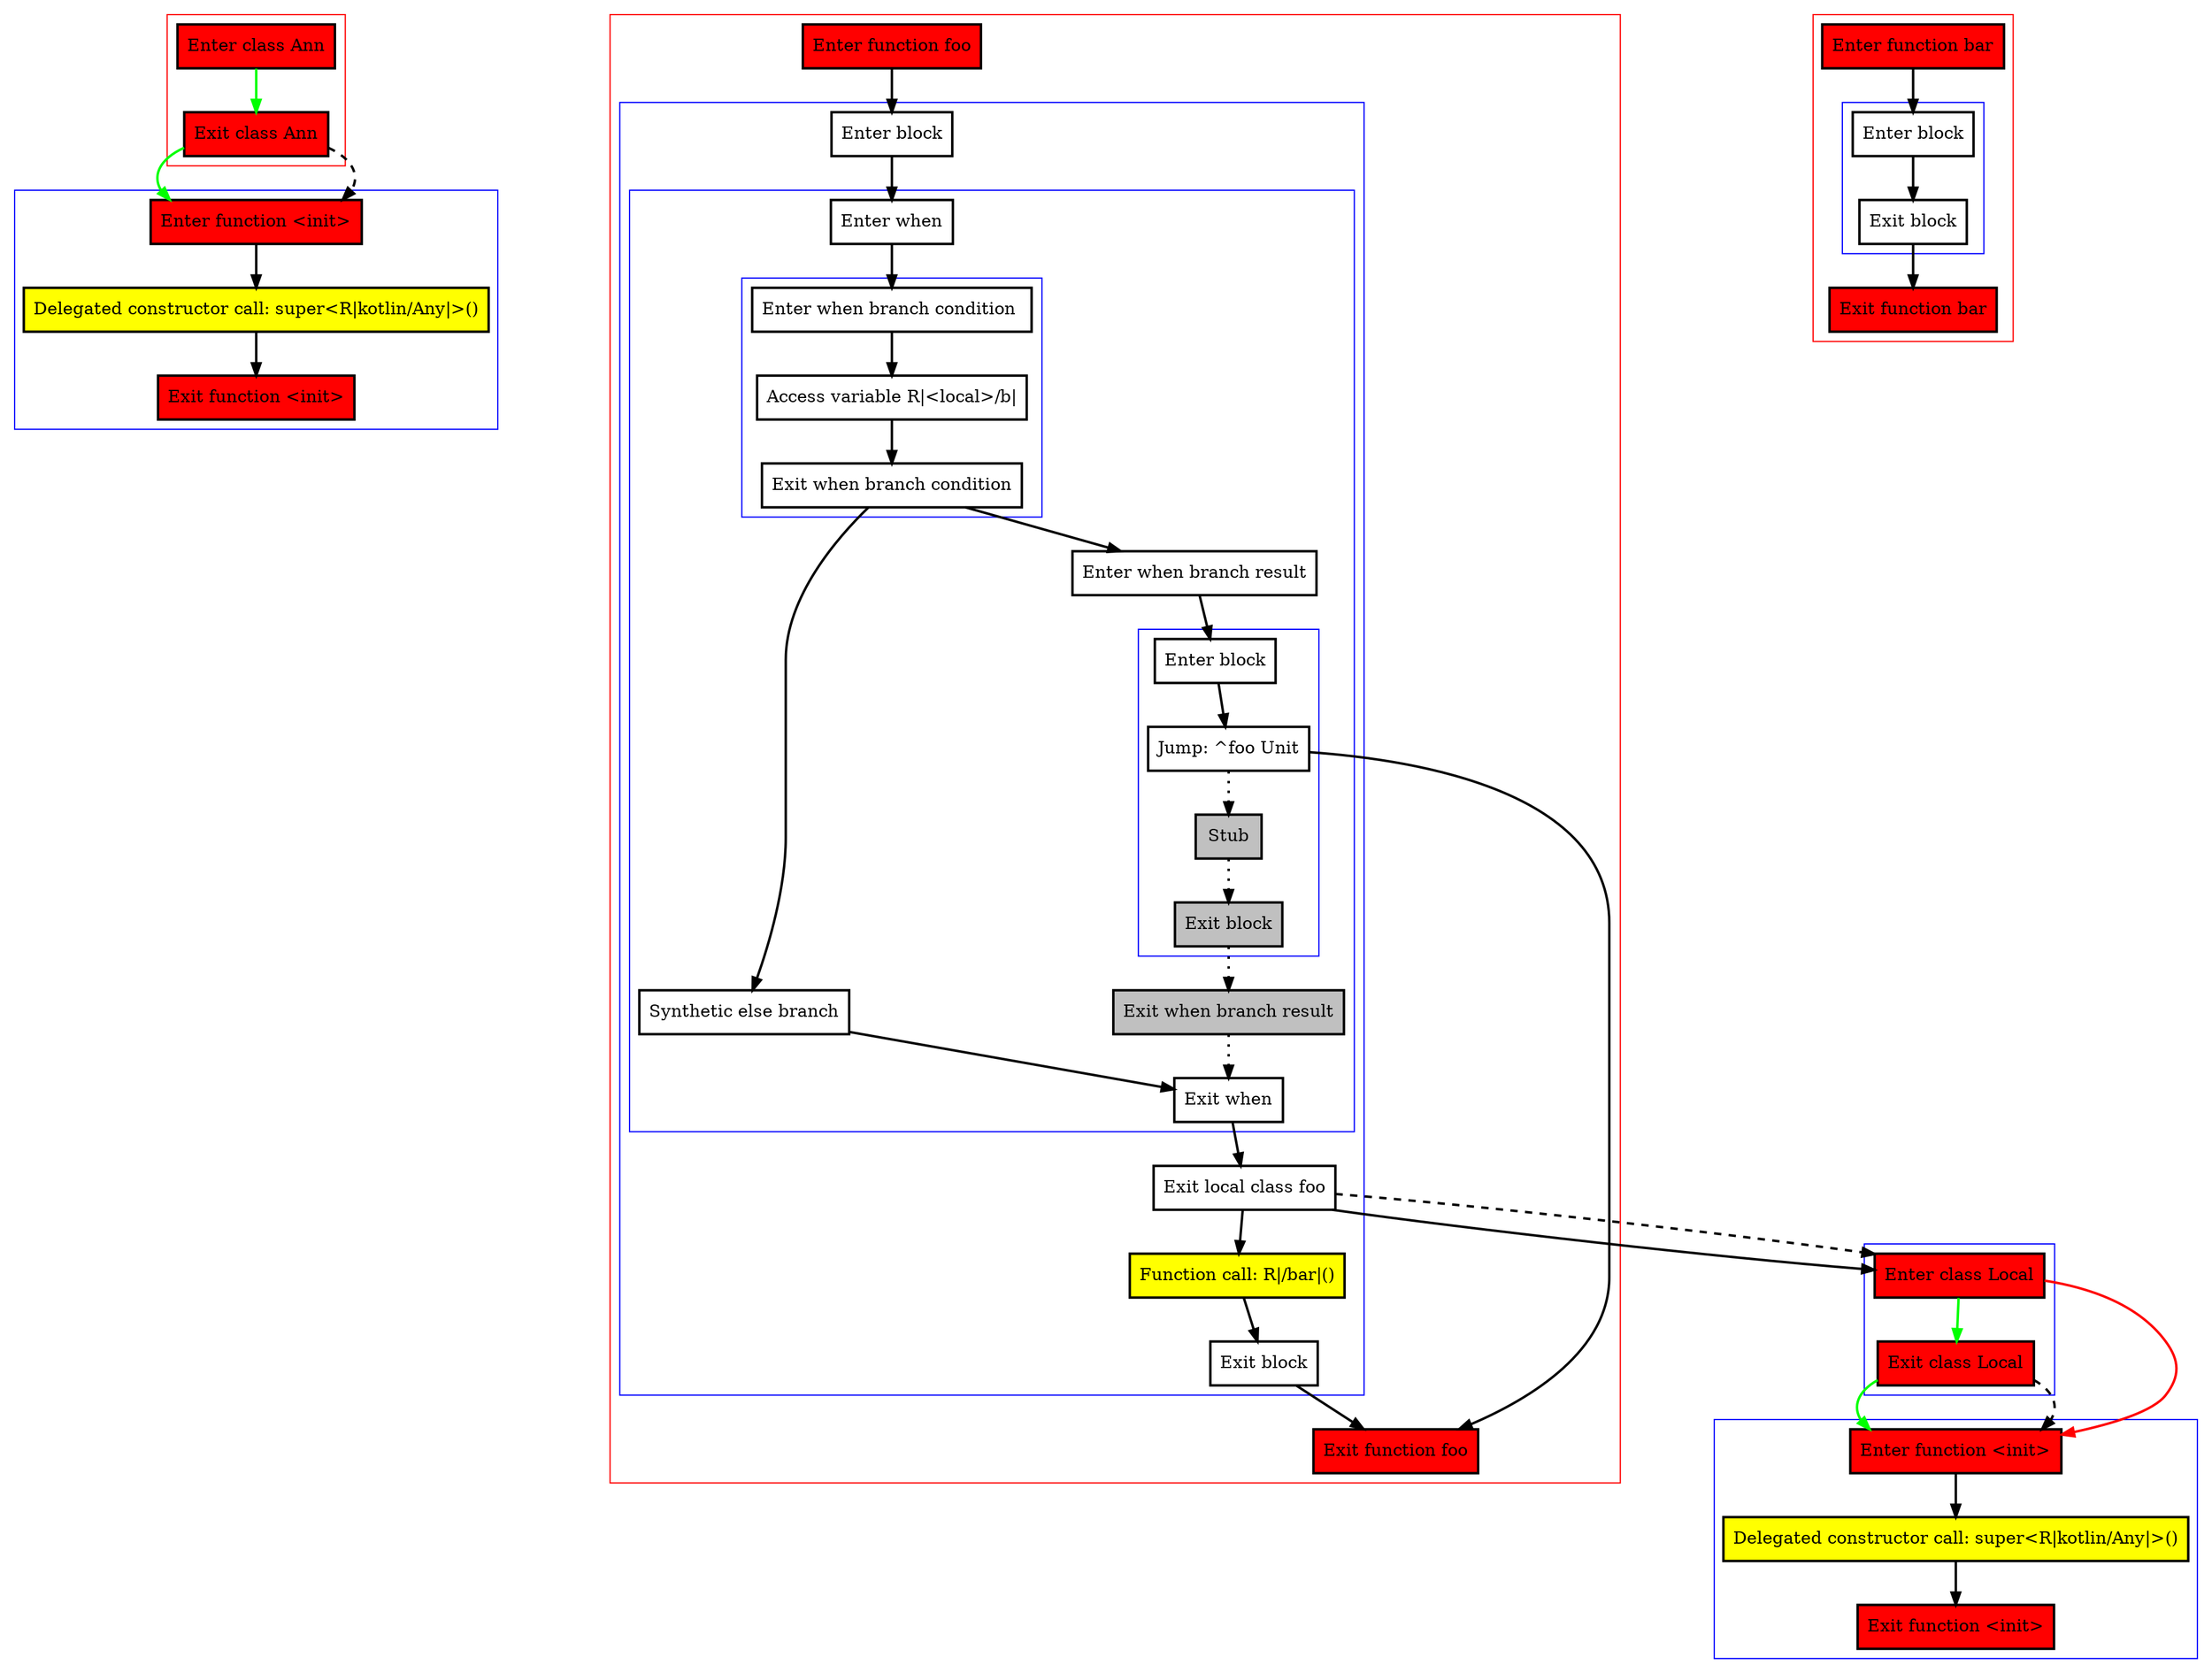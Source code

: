 digraph annotatedLocalClass_kt {
    graph [nodesep=3]
    node [shape=box penwidth=2]
    edge [penwidth=2]

    subgraph cluster_0 {
        color=red
        0 [label="Enter class Ann" style="filled" fillcolor=red];
        1 [label="Exit class Ann" style="filled" fillcolor=red];
    }
    subgraph cluster_1 {
        color=blue
        2 [label="Enter function <init>" style="filled" fillcolor=red];
        3 [label="Delegated constructor call: super<R|kotlin/Any|>()" style="filled" fillcolor=yellow];
        4 [label="Exit function <init>" style="filled" fillcolor=red];
    }
    0 -> {1} [color=green];
    1 -> {2} [color=green];
    1 -> {2} [style=dashed];
    2 -> {3};
    3 -> {4};

    subgraph cluster_2 {
        color=red
        5 [label="Enter function foo" style="filled" fillcolor=red];
        subgraph cluster_3 {
            color=blue
            6 [label="Enter block"];
            subgraph cluster_4 {
                color=blue
                7 [label="Enter when"];
                subgraph cluster_5 {
                    color=blue
                    8 [label="Enter when branch condition "];
                    9 [label="Access variable R|<local>/b|"];
                    10 [label="Exit when branch condition"];
                }
                11 [label="Synthetic else branch"];
                12 [label="Enter when branch result"];
                subgraph cluster_6 {
                    color=blue
                    13 [label="Enter block"];
                    14 [label="Jump: ^foo Unit"];
                    15 [label="Stub" style="filled" fillcolor=gray];
                    16 [label="Exit block" style="filled" fillcolor=gray];
                }
                17 [label="Exit when branch result" style="filled" fillcolor=gray];
                18 [label="Exit when"];
            }
            19 [label="Exit local class foo"];
            20 [label="Function call: R|/bar|()" style="filled" fillcolor=yellow];
            21 [label="Exit block"];
        }
        22 [label="Exit function foo" style="filled" fillcolor=red];
    }
    subgraph cluster_7 {
        color=blue
        23 [label="Enter class Local" style="filled" fillcolor=red];
        24 [label="Exit class Local" style="filled" fillcolor=red];
    }
    subgraph cluster_8 {
        color=blue
        25 [label="Enter function <init>" style="filled" fillcolor=red];
        26 [label="Delegated constructor call: super<R|kotlin/Any|>()" style="filled" fillcolor=yellow];
        27 [label="Exit function <init>" style="filled" fillcolor=red];
    }
    5 -> {6};
    6 -> {7};
    7 -> {8};
    8 -> {9};
    9 -> {10};
    10 -> {11 12};
    11 -> {18};
    12 -> {13};
    13 -> {14};
    14 -> {22};
    14 -> {15} [style=dotted];
    15 -> {16} [style=dotted];
    16 -> {17} [style=dotted];
    17 -> {18} [style=dotted];
    18 -> {19};
    19 -> {20 23};
    19 -> {23} [style=dashed];
    20 -> {21};
    21 -> {22};
    23 -> {24} [color=green];
    23 -> {25} [color=red];
    24 -> {25} [color=green];
    24 -> {25} [style=dashed];
    25 -> {26};
    26 -> {27};

    subgraph cluster_9 {
        color=red
        28 [label="Enter function bar" style="filled" fillcolor=red];
        subgraph cluster_10 {
            color=blue
            29 [label="Enter block"];
            30 [label="Exit block"];
        }
        31 [label="Exit function bar" style="filled" fillcolor=red];
    }
    28 -> {29};
    29 -> {30};
    30 -> {31};

}
